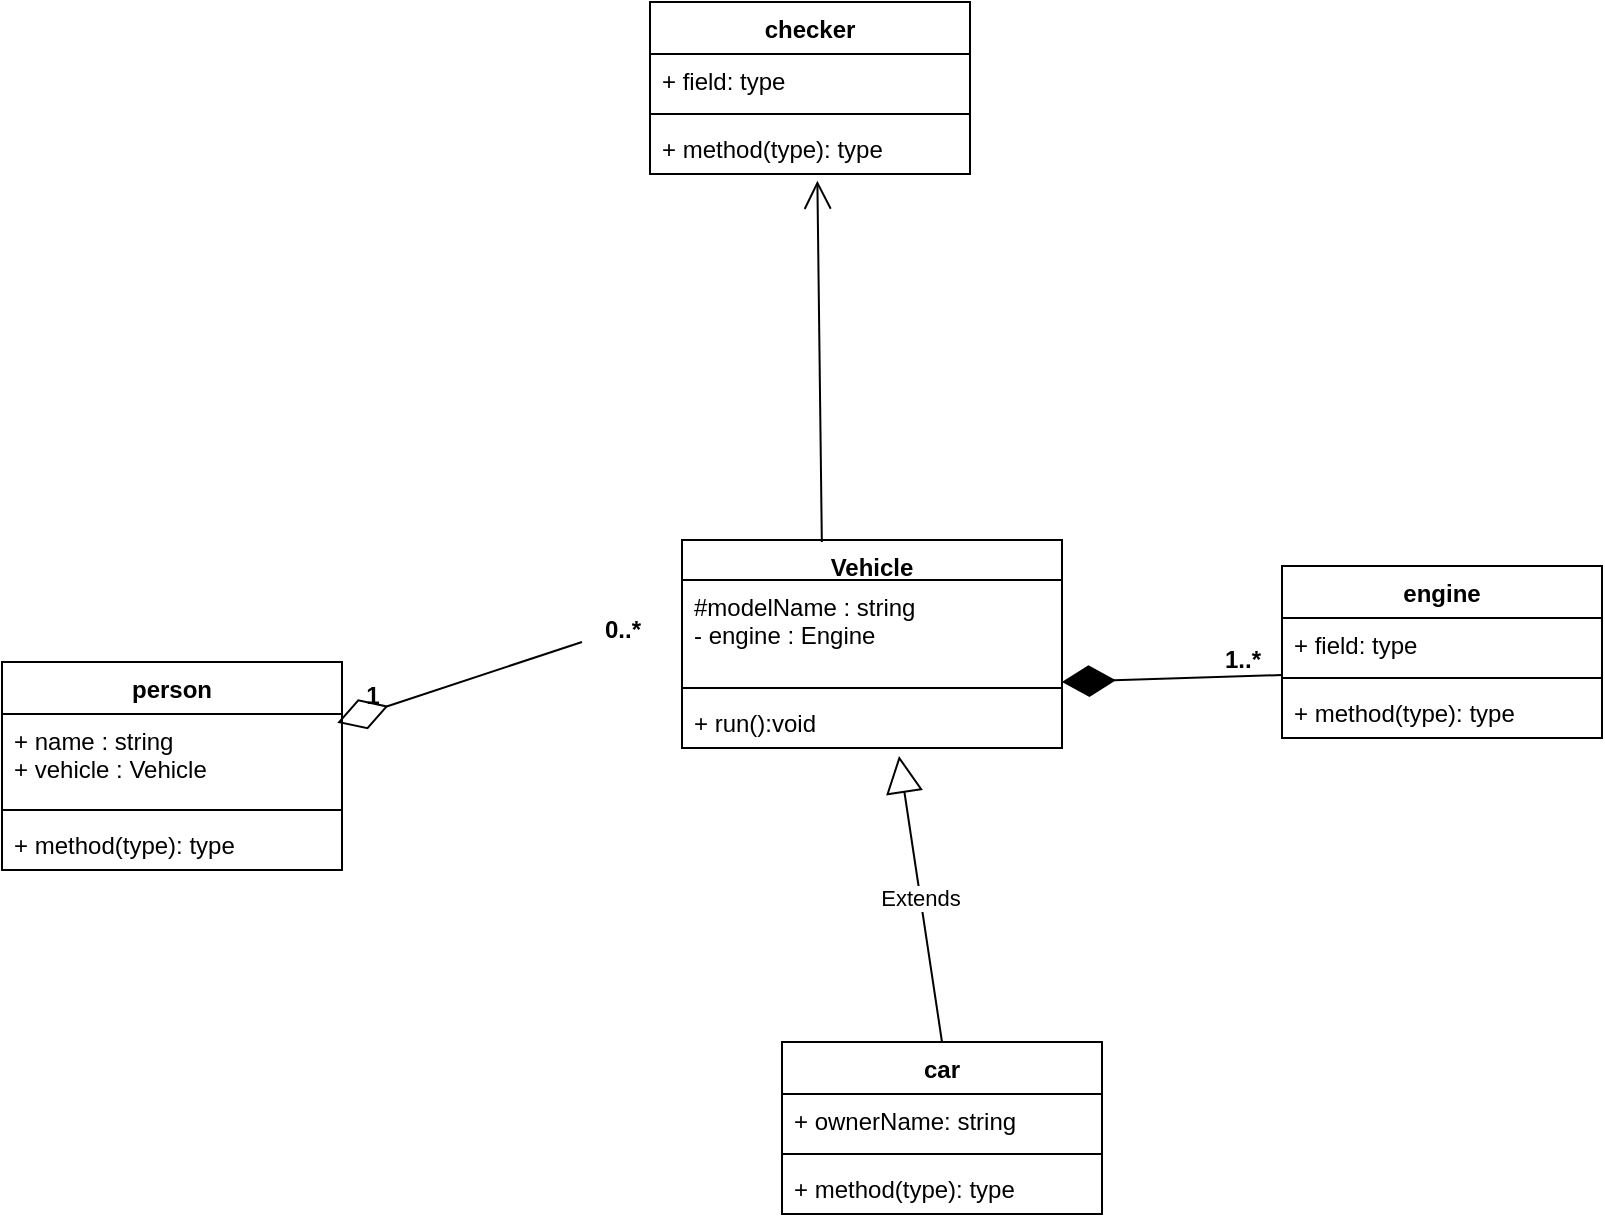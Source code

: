 <mxfile>
    <diagram name="Trang-1" id="uv4iIqrSMD-rm9KWR_a4">
        <mxGraphModel dx="1132" dy="1717" grid="1" gridSize="10" guides="1" tooltips="1" connect="1" arrows="1" fold="1" page="1" pageScale="1" pageWidth="827" pageHeight="1169" math="0" shadow="0">
            <root>
                <mxCell id="0"/>
                <mxCell id="1" parent="0"/>
                <mxCell id="HZYcUQB106wQ1IzTqf5c-1" value="Vehicle" style="swimlane;fontStyle=1;align=center;verticalAlign=top;childLayout=stackLayout;horizontal=1;startSize=20;horizontalStack=0;resizeParent=1;resizeParentMax=0;resizeLast=0;collapsible=1;marginBottom=0;whiteSpace=wrap;html=1;" parent="1" vertex="1">
                    <mxGeometry x="350" y="139" width="190" height="104" as="geometry"/>
                </mxCell>
                <mxCell id="HZYcUQB106wQ1IzTqf5c-2" value="#modelName : string&lt;br&gt;- engine : Engine" style="text;strokeColor=none;fillColor=none;align=left;verticalAlign=top;spacingLeft=4;spacingRight=4;overflow=hidden;rotatable=0;points=[[0,0.5],[1,0.5]];portConstraint=eastwest;whiteSpace=wrap;html=1;perimeterSpacing=10;" parent="HZYcUQB106wQ1IzTqf5c-1" vertex="1">
                    <mxGeometry y="20" width="190" height="50" as="geometry"/>
                </mxCell>
                <mxCell id="HZYcUQB106wQ1IzTqf5c-3" value="" style="line;strokeWidth=1;fillColor=none;align=left;verticalAlign=middle;spacingTop=-1;spacingLeft=3;spacingRight=3;rotatable=0;labelPosition=right;points=[];portConstraint=eastwest;strokeColor=inherit;" parent="HZYcUQB106wQ1IzTqf5c-1" vertex="1">
                    <mxGeometry y="70" width="190" height="8" as="geometry"/>
                </mxCell>
                <mxCell id="HZYcUQB106wQ1IzTqf5c-4" value="+ run():void" style="text;strokeColor=none;fillColor=none;align=left;verticalAlign=top;spacingLeft=4;spacingRight=4;overflow=hidden;rotatable=0;points=[[0,0.5],[1,0.5]];portConstraint=eastwest;whiteSpace=wrap;html=1;" parent="HZYcUQB106wQ1IzTqf5c-1" vertex="1">
                    <mxGeometry y="78" width="190" height="26" as="geometry"/>
                </mxCell>
                <mxCell id="HZYcUQB106wQ1IzTqf5c-5" value="car" style="swimlane;fontStyle=1;align=center;verticalAlign=top;childLayout=stackLayout;horizontal=1;startSize=26;horizontalStack=0;resizeParent=1;resizeParentMax=0;resizeLast=0;collapsible=1;marginBottom=0;whiteSpace=wrap;html=1;" parent="1" vertex="1">
                    <mxGeometry x="400" y="390" width="160" height="86" as="geometry"/>
                </mxCell>
                <mxCell id="HZYcUQB106wQ1IzTqf5c-6" value="+ ownerName: string" style="text;strokeColor=none;fillColor=none;align=left;verticalAlign=top;spacingLeft=4;spacingRight=4;overflow=hidden;rotatable=0;points=[[0,0.5],[1,0.5]];portConstraint=eastwest;whiteSpace=wrap;html=1;" parent="HZYcUQB106wQ1IzTqf5c-5" vertex="1">
                    <mxGeometry y="26" width="160" height="26" as="geometry"/>
                </mxCell>
                <mxCell id="HZYcUQB106wQ1IzTqf5c-7" value="" style="line;strokeWidth=1;fillColor=none;align=left;verticalAlign=middle;spacingTop=-1;spacingLeft=3;spacingRight=3;rotatable=0;labelPosition=right;points=[];portConstraint=eastwest;strokeColor=inherit;" parent="HZYcUQB106wQ1IzTqf5c-5" vertex="1">
                    <mxGeometry y="52" width="160" height="8" as="geometry"/>
                </mxCell>
                <mxCell id="HZYcUQB106wQ1IzTqf5c-8" value="+ method(type): type" style="text;strokeColor=none;fillColor=none;align=left;verticalAlign=top;spacingLeft=4;spacingRight=4;overflow=hidden;rotatable=0;points=[[0,0.5],[1,0.5]];portConstraint=eastwest;whiteSpace=wrap;html=1;" parent="HZYcUQB106wQ1IzTqf5c-5" vertex="1">
                    <mxGeometry y="60" width="160" height="26" as="geometry"/>
                </mxCell>
                <mxCell id="HZYcUQB106wQ1IzTqf5c-9" value="Extends" style="endArrow=block;endSize=16;endFill=0;html=1;rounded=0;entryX=0.571;entryY=1.152;entryDx=0;entryDy=0;entryPerimeter=0;exitX=0.5;exitY=0;exitDx=0;exitDy=0;" parent="1" source="HZYcUQB106wQ1IzTqf5c-5" target="HZYcUQB106wQ1IzTqf5c-4" edge="1">
                    <mxGeometry width="160" relative="1" as="geometry">
                        <mxPoint x="60" y="210" as="sourcePoint"/>
                        <mxPoint x="220" y="210" as="targetPoint"/>
                        <Array as="points"/>
                    </mxGeometry>
                </mxCell>
                <mxCell id="HZYcUQB106wQ1IzTqf5c-10" value="person" style="swimlane;fontStyle=1;align=center;verticalAlign=top;childLayout=stackLayout;horizontal=1;startSize=26;horizontalStack=0;resizeParent=1;resizeParentMax=0;resizeLast=0;collapsible=1;marginBottom=0;whiteSpace=wrap;html=1;" parent="1" vertex="1">
                    <mxGeometry x="10" y="200" width="170" height="104" as="geometry"/>
                </mxCell>
                <mxCell id="HZYcUQB106wQ1IzTqf5c-11" value="+ name : string&lt;br&gt;+ vehicle : Vehicle" style="text;strokeColor=none;fillColor=none;align=left;verticalAlign=top;spacingLeft=4;spacingRight=4;overflow=hidden;rotatable=0;points=[[0,0.5],[1,0.5]];portConstraint=eastwest;whiteSpace=wrap;html=1;" parent="HZYcUQB106wQ1IzTqf5c-10" vertex="1">
                    <mxGeometry y="26" width="170" height="44" as="geometry"/>
                </mxCell>
                <mxCell id="HZYcUQB106wQ1IzTqf5c-12" value="" style="line;strokeWidth=1;fillColor=none;align=left;verticalAlign=middle;spacingTop=-1;spacingLeft=3;spacingRight=3;rotatable=0;labelPosition=right;points=[];portConstraint=eastwest;strokeColor=inherit;" parent="HZYcUQB106wQ1IzTqf5c-10" vertex="1">
                    <mxGeometry y="70" width="170" height="8" as="geometry"/>
                </mxCell>
                <mxCell id="HZYcUQB106wQ1IzTqf5c-13" value="+ method(type): type" style="text;strokeColor=none;fillColor=none;align=left;verticalAlign=top;spacingLeft=4;spacingRight=4;overflow=hidden;rotatable=0;points=[[0,0.5],[1,0.5]];portConstraint=eastwest;whiteSpace=wrap;html=1;" parent="HZYcUQB106wQ1IzTqf5c-10" vertex="1">
                    <mxGeometry y="78" width="170" height="26" as="geometry"/>
                </mxCell>
                <mxCell id="HZYcUQB106wQ1IzTqf5c-15" value="engine" style="swimlane;fontStyle=1;align=center;verticalAlign=top;childLayout=stackLayout;horizontal=1;startSize=26;horizontalStack=0;resizeParent=1;resizeParentMax=0;resizeLast=0;collapsible=1;marginBottom=0;whiteSpace=wrap;html=1;" parent="1" vertex="1">
                    <mxGeometry x="650" y="152" width="160" height="86" as="geometry"/>
                </mxCell>
                <mxCell id="HZYcUQB106wQ1IzTqf5c-16" value="+ field: type" style="text;strokeColor=none;fillColor=none;align=left;verticalAlign=top;spacingLeft=4;spacingRight=4;overflow=hidden;rotatable=0;points=[[0,0.5],[1,0.5]];portConstraint=eastwest;whiteSpace=wrap;html=1;" parent="HZYcUQB106wQ1IzTqf5c-15" vertex="1">
                    <mxGeometry y="26" width="160" height="26" as="geometry"/>
                </mxCell>
                <mxCell id="HZYcUQB106wQ1IzTqf5c-17" value="" style="line;strokeWidth=1;fillColor=none;align=left;verticalAlign=middle;spacingTop=-1;spacingLeft=3;spacingRight=3;rotatable=0;labelPosition=right;points=[];portConstraint=eastwest;strokeColor=inherit;" parent="HZYcUQB106wQ1IzTqf5c-15" vertex="1">
                    <mxGeometry y="52" width="160" height="8" as="geometry"/>
                </mxCell>
                <mxCell id="HZYcUQB106wQ1IzTqf5c-18" value="+ method(type): type" style="text;strokeColor=none;fillColor=none;align=left;verticalAlign=top;spacingLeft=4;spacingRight=4;overflow=hidden;rotatable=0;points=[[0,0.5],[1,0.5]];portConstraint=eastwest;whiteSpace=wrap;html=1;" parent="HZYcUQB106wQ1IzTqf5c-15" vertex="1">
                    <mxGeometry y="60" width="160" height="26" as="geometry"/>
                </mxCell>
                <mxCell id="HZYcUQB106wQ1IzTqf5c-22" value="" style="endArrow=diamondThin;endFill=1;endSize=24;html=1;rounded=0;entryX=1;entryY=0.25;entryDx=0;entryDy=0;exitX=-0.002;exitY=-0.211;exitDx=0;exitDy=0;exitPerimeter=0;" parent="1" source="HZYcUQB106wQ1IzTqf5c-18" edge="1">
                    <mxGeometry width="160" relative="1" as="geometry">
                        <mxPoint x="650" y="236" as="sourcePoint"/>
                        <mxPoint x="540" y="210" as="targetPoint"/>
                    </mxGeometry>
                </mxCell>
                <mxCell id="HZYcUQB106wQ1IzTqf5c-23" value="checker" style="swimlane;fontStyle=1;align=center;verticalAlign=top;childLayout=stackLayout;horizontal=1;startSize=26;horizontalStack=0;resizeParent=1;resizeParentMax=0;resizeLast=0;collapsible=1;marginBottom=0;whiteSpace=wrap;html=1;" parent="1" vertex="1">
                    <mxGeometry x="334" y="-130" width="160" height="86" as="geometry"/>
                </mxCell>
                <mxCell id="HZYcUQB106wQ1IzTqf5c-24" value="+ field: type" style="text;strokeColor=none;fillColor=none;align=left;verticalAlign=top;spacingLeft=4;spacingRight=4;overflow=hidden;rotatable=0;points=[[0,0.5],[1,0.5]];portConstraint=eastwest;whiteSpace=wrap;html=1;" parent="HZYcUQB106wQ1IzTqf5c-23" vertex="1">
                    <mxGeometry y="26" width="160" height="26" as="geometry"/>
                </mxCell>
                <mxCell id="HZYcUQB106wQ1IzTqf5c-25" value="" style="line;strokeWidth=1;fillColor=none;align=left;verticalAlign=middle;spacingTop=-1;spacingLeft=3;spacingRight=3;rotatable=0;labelPosition=right;points=[];portConstraint=eastwest;strokeColor=inherit;" parent="HZYcUQB106wQ1IzTqf5c-23" vertex="1">
                    <mxGeometry y="52" width="160" height="8" as="geometry"/>
                </mxCell>
                <mxCell id="HZYcUQB106wQ1IzTqf5c-26" value="+ method(type): type" style="text;strokeColor=none;fillColor=none;align=left;verticalAlign=top;spacingLeft=4;spacingRight=4;overflow=hidden;rotatable=0;points=[[0,0.5],[1,0.5]];portConstraint=eastwest;whiteSpace=wrap;html=1;" parent="HZYcUQB106wQ1IzTqf5c-23" vertex="1">
                    <mxGeometry y="60" width="160" height="26" as="geometry"/>
                </mxCell>
                <mxCell id="HZYcUQB106wQ1IzTqf5c-27" value="" style="endArrow=open;endFill=1;endSize=12;html=1;rounded=0;entryX=0.523;entryY=1.128;entryDx=0;entryDy=0;entryPerimeter=0;exitX=0.368;exitY=0.01;exitDx=0;exitDy=0;exitPerimeter=0;" parent="1" source="HZYcUQB106wQ1IzTqf5c-1" target="HZYcUQB106wQ1IzTqf5c-26" edge="1">
                    <mxGeometry width="160" relative="1" as="geometry">
                        <mxPoint x="420" y="130" as="sourcePoint"/>
                        <mxPoint x="430" y="130" as="targetPoint"/>
                    </mxGeometry>
                </mxCell>
                <mxCell id="HZYcUQB106wQ1IzTqf5c-28" value="0..*" style="text;align=center;fontStyle=1;verticalAlign=middle;spacingLeft=3;spacingRight=3;strokeColor=none;rotatable=0;points=[[0,0.5],[1,0.5]];portConstraint=eastwest;html=1;" parent="1" vertex="1">
                    <mxGeometry x="290" y="160" width="60" height="48" as="geometry"/>
                </mxCell>
                <mxCell id="HZYcUQB106wQ1IzTqf5c-30" value="" style="endArrow=diamondThin;endFill=0;endSize=24;html=1;rounded=0;entryX=0.252;entryY=1.243;entryDx=0;entryDy=0;entryPerimeter=0;" parent="1" target="HZYcUQB106wQ1IzTqf5c-29" edge="1">
                    <mxGeometry width="160" relative="1" as="geometry">
                        <mxPoint x="300" y="190" as="sourcePoint"/>
                        <mxPoint x="180" y="210.206" as="targetPoint"/>
                    </mxGeometry>
                </mxCell>
                <mxCell id="HZYcUQB106wQ1IzTqf5c-29" value="1" style="text;align=center;fontStyle=1;verticalAlign=middle;spacingLeft=3;spacingRight=3;strokeColor=none;rotatable=0;points=[[0,0.5],[1,0.5]];portConstraint=eastwest;html=1;" parent="1" vertex="1">
                    <mxGeometry x="160" y="208" width="70" height="18" as="geometry"/>
                </mxCell>
                <mxCell id="HZYcUQB106wQ1IzTqf5c-31" value="1..*&lt;br&gt;" style="text;align=center;fontStyle=1;verticalAlign=middle;spacingLeft=3;spacingRight=3;strokeColor=none;rotatable=0;points=[[0,0.5],[1,0.5]];portConstraint=eastwest;html=1;" parent="1" vertex="1">
                    <mxGeometry x="600" y="190" width="60" height="18" as="geometry"/>
                </mxCell>
            </root>
        </mxGraphModel>
    </diagram>
</mxfile>